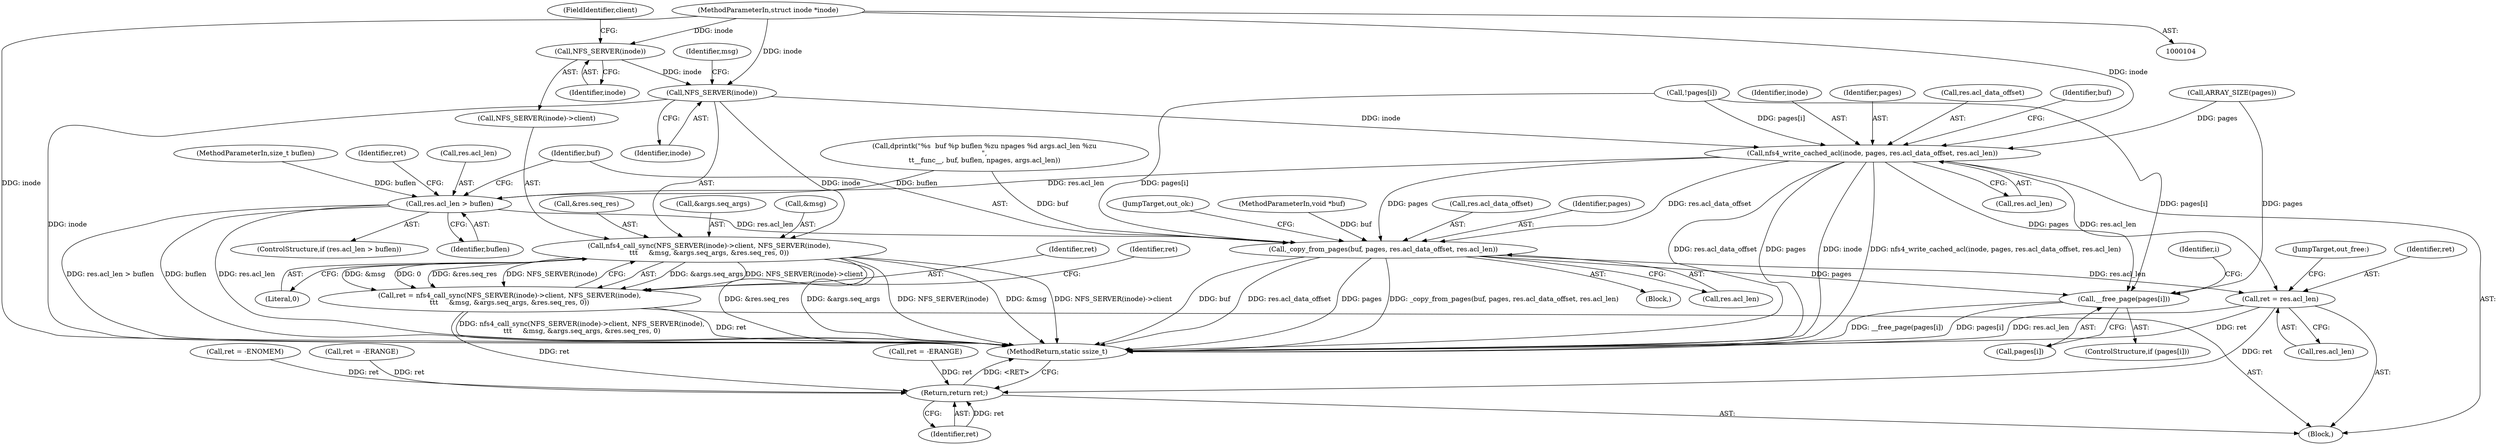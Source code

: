 digraph "0_linux_7d3e91a89b7adbc2831334def9e494dd9892f9af@pointer" {
"1000199" [label="(Call,NFS_SERVER(inode))"];
"1000105" [label="(MethodParameterIn,struct inode *inode)"];
"1000202" [label="(Call,NFS_SERVER(inode))"];
"1000197" [label="(Call,nfs4_call_sync(NFS_SERVER(inode)->client, NFS_SERVER(inode),\n\t\t\t     &msg, &args.seq_args, &res.seq_res, 0))"];
"1000195" [label="(Call,ret = nfs4_call_sync(NFS_SERVER(inode)->client, NFS_SERVER(inode),\n\t\t\t     &msg, &args.seq_args, &res.seq_res, 0))"];
"1000300" [label="(Return,return ret;)"];
"1000235" [label="(Call,nfs4_write_cached_acl(inode, pages, res.acl_data_offset, res.acl_len))"];
"1000248" [label="(Call,res.acl_len > buflen)"];
"1000259" [label="(Call,_copy_from_pages(buf, pages, res.acl_data_offset, res.acl_len))"];
"1000269" [label="(Call,ret = res.acl_len)"];
"1000288" [label="(Call,__free_page(pages[i]))"];
"1000108" [label="(Block,)"];
"1000249" [label="(Call,res.acl_len)"];
"1000268" [label="(JumpTarget,out_ok:)"];
"1000206" [label="(Call,&args.seq_args)"];
"1000265" [label="(Call,res.acl_len)"];
"1000274" [label="(JumpTarget,out_free:)"];
"1000247" [label="(ControlStructure,if (res.acl_len > buflen))"];
"1000283" [label="(Identifier,i)"];
"1000204" [label="(Call,&msg)"];
"1000302" [label="(MethodReturn,static ssize_t)"];
"1000199" [label="(Call,NFS_SERVER(inode))"];
"1000106" [label="(MethodParameterIn,void *buf)"];
"1000235" [label="(Call,nfs4_write_cached_acl(inode, pages, res.acl_data_offset, res.acl_len))"];
"1000237" [label="(Identifier,pages)"];
"1000197" [label="(Call,nfs4_call_sync(NFS_SERVER(inode)->client, NFS_SERVER(inode),\n\t\t\t     &msg, &args.seq_args, &res.seq_res, 0))"];
"1000157" [label="(Call,!pages[i])"];
"1000288" [label="(Call,__free_page(pages[i]))"];
"1000120" [label="(Call,ret = -ENOMEM)"];
"1000196" [label="(Identifier,ret)"];
"1000270" [label="(Identifier,ret)"];
"1000205" [label="(Identifier,msg)"];
"1000236" [label="(Identifier,inode)"];
"1000284" [label="(ControlStructure,if (pages[i]))"];
"1000255" [label="(Identifier,ret)"];
"1000135" [label="(Call,ARRAY_SIZE(pages))"];
"1000230" [label="(Call,ret = -ERANGE)"];
"1000300" [label="(Return,return ret;)"];
"1000254" [label="(Call,ret = -ERANGE)"];
"1000260" [label="(Identifier,buf)"];
"1000186" [label="(Call,dprintk(\"%s  buf %p buflen %zu npages %d args.acl_len %zu\n\",\n\t\t__func__, buf, buflen, npages, args.acl_len))"];
"1000262" [label="(Call,res.acl_data_offset)"];
"1000301" [label="(Identifier,ret)"];
"1000241" [label="(Call,res.acl_len)"];
"1000200" [label="(Identifier,inode)"];
"1000216" [label="(Identifier,ret)"];
"1000269" [label="(Call,ret = res.acl_len)"];
"1000246" [label="(Block,)"];
"1000238" [label="(Call,res.acl_data_offset)"];
"1000198" [label="(Call,NFS_SERVER(inode)->client)"];
"1000259" [label="(Call,_copy_from_pages(buf, pages, res.acl_data_offset, res.acl_len))"];
"1000195" [label="(Call,ret = nfs4_call_sync(NFS_SERVER(inode)->client, NFS_SERVER(inode),\n\t\t\t     &msg, &args.seq_args, &res.seq_res, 0))"];
"1000210" [label="(Call,&res.seq_res)"];
"1000289" [label="(Call,pages[i])"];
"1000107" [label="(MethodParameterIn,size_t buflen)"];
"1000214" [label="(Literal,0)"];
"1000201" [label="(FieldIdentifier,client)"];
"1000261" [label="(Identifier,pages)"];
"1000203" [label="(Identifier,inode)"];
"1000245" [label="(Identifier,buf)"];
"1000252" [label="(Identifier,buflen)"];
"1000271" [label="(Call,res.acl_len)"];
"1000202" [label="(Call,NFS_SERVER(inode))"];
"1000248" [label="(Call,res.acl_len > buflen)"];
"1000105" [label="(MethodParameterIn,struct inode *inode)"];
"1000199" -> "1000198"  [label="AST: "];
"1000199" -> "1000200"  [label="CFG: "];
"1000200" -> "1000199"  [label="AST: "];
"1000201" -> "1000199"  [label="CFG: "];
"1000105" -> "1000199"  [label="DDG: inode"];
"1000199" -> "1000202"  [label="DDG: inode"];
"1000105" -> "1000104"  [label="AST: "];
"1000105" -> "1000302"  [label="DDG: inode"];
"1000105" -> "1000202"  [label="DDG: inode"];
"1000105" -> "1000235"  [label="DDG: inode"];
"1000202" -> "1000197"  [label="AST: "];
"1000202" -> "1000203"  [label="CFG: "];
"1000203" -> "1000202"  [label="AST: "];
"1000205" -> "1000202"  [label="CFG: "];
"1000202" -> "1000302"  [label="DDG: inode"];
"1000202" -> "1000197"  [label="DDG: inode"];
"1000202" -> "1000235"  [label="DDG: inode"];
"1000197" -> "1000195"  [label="AST: "];
"1000197" -> "1000214"  [label="CFG: "];
"1000198" -> "1000197"  [label="AST: "];
"1000204" -> "1000197"  [label="AST: "];
"1000206" -> "1000197"  [label="AST: "];
"1000210" -> "1000197"  [label="AST: "];
"1000214" -> "1000197"  [label="AST: "];
"1000195" -> "1000197"  [label="CFG: "];
"1000197" -> "1000302"  [label="DDG: &res.seq_res"];
"1000197" -> "1000302"  [label="DDG: &args.seq_args"];
"1000197" -> "1000302"  [label="DDG: NFS_SERVER(inode)"];
"1000197" -> "1000302"  [label="DDG: &msg"];
"1000197" -> "1000302"  [label="DDG: NFS_SERVER(inode)->client"];
"1000197" -> "1000195"  [label="DDG: &args.seq_args"];
"1000197" -> "1000195"  [label="DDG: NFS_SERVER(inode)->client"];
"1000197" -> "1000195"  [label="DDG: &msg"];
"1000197" -> "1000195"  [label="DDG: 0"];
"1000197" -> "1000195"  [label="DDG: &res.seq_res"];
"1000197" -> "1000195"  [label="DDG: NFS_SERVER(inode)"];
"1000195" -> "1000108"  [label="AST: "];
"1000196" -> "1000195"  [label="AST: "];
"1000216" -> "1000195"  [label="CFG: "];
"1000195" -> "1000302"  [label="DDG: nfs4_call_sync(NFS_SERVER(inode)->client, NFS_SERVER(inode),\n\t\t\t     &msg, &args.seq_args, &res.seq_res, 0)"];
"1000195" -> "1000302"  [label="DDG: ret"];
"1000195" -> "1000300"  [label="DDG: ret"];
"1000300" -> "1000108"  [label="AST: "];
"1000300" -> "1000301"  [label="CFG: "];
"1000301" -> "1000300"  [label="AST: "];
"1000302" -> "1000300"  [label="CFG: "];
"1000300" -> "1000302"  [label="DDG: <RET>"];
"1000301" -> "1000300"  [label="DDG: ret"];
"1000254" -> "1000300"  [label="DDG: ret"];
"1000120" -> "1000300"  [label="DDG: ret"];
"1000230" -> "1000300"  [label="DDG: ret"];
"1000269" -> "1000300"  [label="DDG: ret"];
"1000235" -> "1000108"  [label="AST: "];
"1000235" -> "1000241"  [label="CFG: "];
"1000236" -> "1000235"  [label="AST: "];
"1000237" -> "1000235"  [label="AST: "];
"1000238" -> "1000235"  [label="AST: "];
"1000241" -> "1000235"  [label="AST: "];
"1000245" -> "1000235"  [label="CFG: "];
"1000235" -> "1000302"  [label="DDG: pages"];
"1000235" -> "1000302"  [label="DDG: inode"];
"1000235" -> "1000302"  [label="DDG: nfs4_write_cached_acl(inode, pages, res.acl_data_offset, res.acl_len)"];
"1000235" -> "1000302"  [label="DDG: res.acl_data_offset"];
"1000157" -> "1000235"  [label="DDG: pages[i]"];
"1000135" -> "1000235"  [label="DDG: pages"];
"1000235" -> "1000248"  [label="DDG: res.acl_len"];
"1000235" -> "1000259"  [label="DDG: pages"];
"1000235" -> "1000259"  [label="DDG: res.acl_data_offset"];
"1000235" -> "1000269"  [label="DDG: res.acl_len"];
"1000235" -> "1000288"  [label="DDG: pages"];
"1000248" -> "1000247"  [label="AST: "];
"1000248" -> "1000252"  [label="CFG: "];
"1000249" -> "1000248"  [label="AST: "];
"1000252" -> "1000248"  [label="AST: "];
"1000255" -> "1000248"  [label="CFG: "];
"1000260" -> "1000248"  [label="CFG: "];
"1000248" -> "1000302"  [label="DDG: res.acl_len > buflen"];
"1000248" -> "1000302"  [label="DDG: buflen"];
"1000248" -> "1000302"  [label="DDG: res.acl_len"];
"1000186" -> "1000248"  [label="DDG: buflen"];
"1000107" -> "1000248"  [label="DDG: buflen"];
"1000248" -> "1000259"  [label="DDG: res.acl_len"];
"1000259" -> "1000246"  [label="AST: "];
"1000259" -> "1000265"  [label="CFG: "];
"1000260" -> "1000259"  [label="AST: "];
"1000261" -> "1000259"  [label="AST: "];
"1000262" -> "1000259"  [label="AST: "];
"1000265" -> "1000259"  [label="AST: "];
"1000268" -> "1000259"  [label="CFG: "];
"1000259" -> "1000302"  [label="DDG: _copy_from_pages(buf, pages, res.acl_data_offset, res.acl_len)"];
"1000259" -> "1000302"  [label="DDG: buf"];
"1000259" -> "1000302"  [label="DDG: res.acl_data_offset"];
"1000259" -> "1000302"  [label="DDG: pages"];
"1000186" -> "1000259"  [label="DDG: buf"];
"1000106" -> "1000259"  [label="DDG: buf"];
"1000157" -> "1000259"  [label="DDG: pages[i]"];
"1000259" -> "1000269"  [label="DDG: res.acl_len"];
"1000259" -> "1000288"  [label="DDG: pages"];
"1000269" -> "1000108"  [label="AST: "];
"1000269" -> "1000271"  [label="CFG: "];
"1000270" -> "1000269"  [label="AST: "];
"1000271" -> "1000269"  [label="AST: "];
"1000274" -> "1000269"  [label="CFG: "];
"1000269" -> "1000302"  [label="DDG: ret"];
"1000269" -> "1000302"  [label="DDG: res.acl_len"];
"1000288" -> "1000284"  [label="AST: "];
"1000288" -> "1000289"  [label="CFG: "];
"1000289" -> "1000288"  [label="AST: "];
"1000283" -> "1000288"  [label="CFG: "];
"1000288" -> "1000302"  [label="DDG: pages[i]"];
"1000288" -> "1000302"  [label="DDG: __free_page(pages[i])"];
"1000135" -> "1000288"  [label="DDG: pages"];
"1000157" -> "1000288"  [label="DDG: pages[i]"];
}
